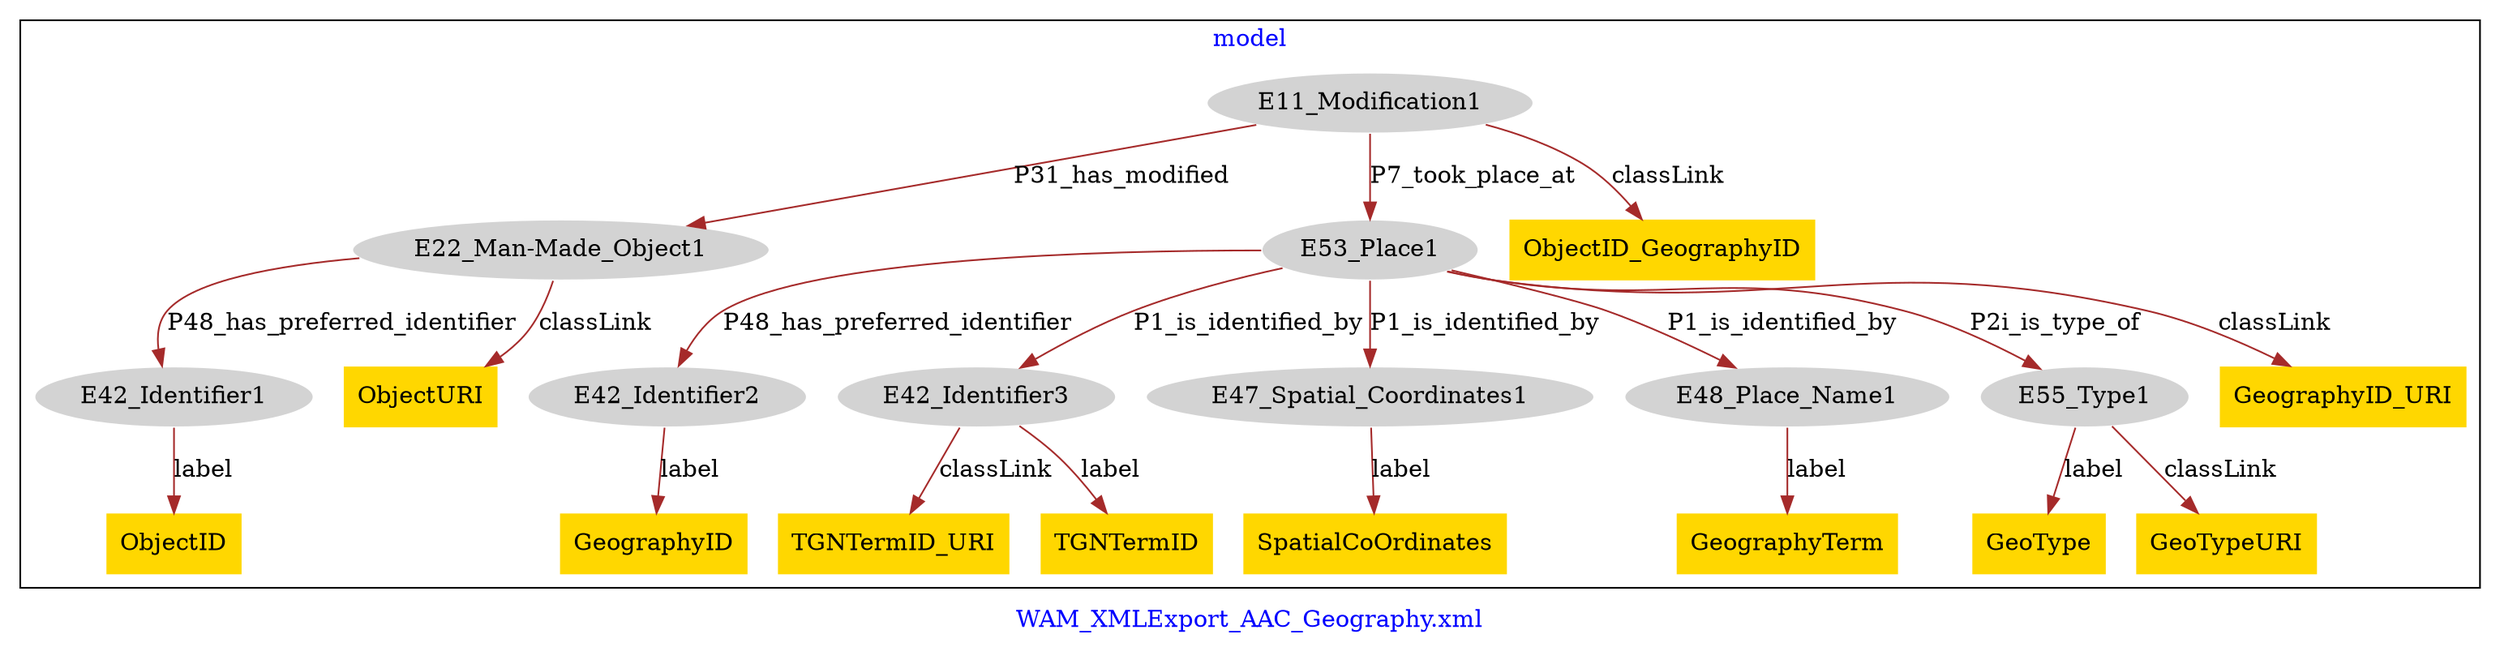 digraph n0 {
fontcolor="blue"
remincross="true"
label="WAM_XMLExport_AAC_Geography.xml"
subgraph cluster {
label="model"
n2[style="filled",color="white",fillcolor="lightgray",label="E11_Modification1"];
n3[style="filled",color="white",fillcolor="lightgray",label="E22_Man-Made_Object1"];
n4[style="filled",color="white",fillcolor="lightgray",label="E53_Place1"];
n5[style="filled",color="white",fillcolor="lightgray",label="E42_Identifier1"];
n6[style="filled",color="white",fillcolor="lightgray",label="E42_Identifier2"];
n7[style="filled",color="white",fillcolor="lightgray",label="E42_Identifier3"];
n8[style="filled",color="white",fillcolor="lightgray",label="E47_Spatial_Coordinates1"];
n9[style="filled",color="white",fillcolor="lightgray",label="E48_Place_Name1"];
n10[style="filled",color="white",fillcolor="lightgray",label="E55_Type1"];
n11[shape="plaintext",style="filled",fillcolor="gold",label="ObjectID"];
n12[shape="plaintext",style="filled",fillcolor="gold",label="GeoType"];
n13[shape="plaintext",style="filled",fillcolor="gold",label="TGNTermID_URI"];
n14[shape="plaintext",style="filled",fillcolor="gold",label="GeographyID"];
n15[shape="plaintext",style="filled",fillcolor="gold",label="GeoTypeURI"];
n16[shape="plaintext",style="filled",fillcolor="gold",label="ObjectURI"];
n17[shape="plaintext",style="filled",fillcolor="gold",label="SpatialCoOrdinates"];
n18[shape="plaintext",style="filled",fillcolor="gold",label="ObjectID_GeographyID"];
n19[shape="plaintext",style="filled",fillcolor="gold",label="TGNTermID"];
n20[shape="plaintext",style="filled",fillcolor="gold",label="GeographyID_URI"];
n21[shape="plaintext",style="filled",fillcolor="gold",label="GeographyTerm"];
}
n2 -> n3[color="brown",fontcolor="black",label="P31_has_modified"]
n2 -> n4[color="brown",fontcolor="black",label="P7_took_place_at"]
n3 -> n5[color="brown",fontcolor="black",label="P48_has_preferred_identifier"]
n4 -> n6[color="brown",fontcolor="black",label="P48_has_preferred_identifier"]
n4 -> n7[color="brown",fontcolor="black",label="P1_is_identified_by"]
n4 -> n8[color="brown",fontcolor="black",label="P1_is_identified_by"]
n4 -> n9[color="brown",fontcolor="black",label="P1_is_identified_by"]
n4 -> n10[color="brown",fontcolor="black",label="P2i_is_type_of"]
n5 -> n11[color="brown",fontcolor="black",label="label"]
n10 -> n12[color="brown",fontcolor="black",label="label"]
n7 -> n13[color="brown",fontcolor="black",label="classLink"]
n6 -> n14[color="brown",fontcolor="black",label="label"]
n10 -> n15[color="brown",fontcolor="black",label="classLink"]
n3 -> n16[color="brown",fontcolor="black",label="classLink"]
n8 -> n17[color="brown",fontcolor="black",label="label"]
n2 -> n18[color="brown",fontcolor="black",label="classLink"]
n7 -> n19[color="brown",fontcolor="black",label="label"]
n4 -> n20[color="brown",fontcolor="black",label="classLink"]
n9 -> n21[color="brown",fontcolor="black",label="label"]
}
